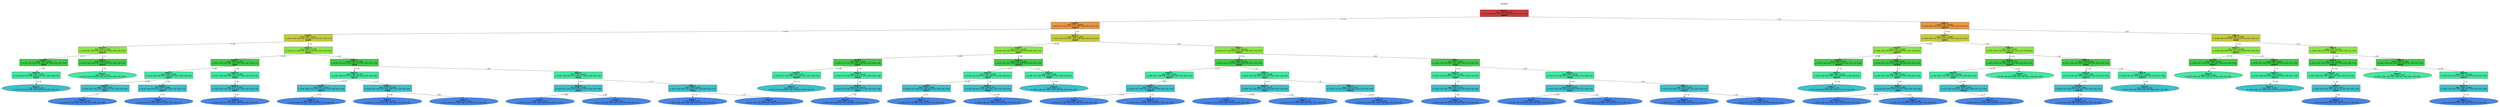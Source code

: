 digraph Tree {
splines=false;
graph [pad=".25", ranksep="0.5", nodesep="1"];
node [shape=rect, style="filled", color="black", fontname="helvetica",fillcolor="white"] ;
edge [fontname="helvetica"] ;
0 [label="pendigits", shape=plaintext];
0:s -> 1:n [style=invis];   
1 [label=<<b> Class=2 </b> <br/> error: 1.000, n=10992 <br/> p: (0.10, 0.10, 0.10, 0.10, 0.10, 0.10, 0.10, 0.10, 0.10, 0.10) <br/><b>input16</b>>, fillcolor="0.000 0.7 0.800", shape="rect"];
2 [label=<<b> Class=4 </b> <br/> error: 0.871, n=6672 <br/> p: (0.01, 0.17, 0.17, 0.15, 0.17, 0.06, 0.08, 0.03, 0.00, 0.15) <br/><b>input15</b>>, fillcolor="0.086 0.7 0.900", shape="rect"];
1:s -> 2:n [label="<= 23"] ;
3 [label=<<b> Class=3 </b> <br/> error: 0.750, n=3117 <br/> p: (0.01, 0.09, 0.00, 0.32, 0.04, 0.13, 0.16, 0.01, 0.01, 0.24) <br/><b>input8</b>>, fillcolor="0.171 0.7 0.800", shape="rect"];
2:s -> 3:n [label="<= 25"] ;
4 [label=<<b> Class=6 </b> <br/> error: 0.313, n=569 <br/> p: (0.04, 0.01, 0.00, 0.02, 0.07, 0.02, 0.83, 0.00, 0.00, 0.00) <br/><b>input10</b>>, fillcolor="0.257 0.7 0.900", shape="rect"];
3:s -> 4:n [label="<= 44"] ;
5 [label=<<b> Class=6 </b> <br/> error: 0.051, n=454 <br/> p: (0.00, 0.02, 0.00, 0.00, 0.00, 0.00, 0.98, 0.00, 0.00, 0.00) <br/><b>input2</b>>, fillcolor="0.343 0.7 0.800", shape="rect"];
4:s -> 5:n [label="<= 11"] ;
6 [label=<<b> Class=6 </b> <br/> error: 0.013, n=438 <br/> p: (0.00, 0.00, 0.00, 0.00, 0.00, 0.00, 1.00, 0.00, 0.00, 0.00) <br/><b>input5</b>>, fillcolor="0.429 0.7 0.900", shape="rect"];
5:s -> 6:n [label="> 83"] ;
7 [label=<<b> Class=6 </b> <br/> error: 0.000, n=432 <br/> p: (0.00, 0.00, 0.00, 0.00, 0.00, 0.00, 1.00, 0.00, 0.00, 0.00) >, fillcolor="0.514 0.7 0.800", shape="oval"];
6:s -> 7:n [label="<= 56"] ;
8 [label=<<b> Class=4 </b> <br/> error: 0.656, n=115 <br/> p: (0.22, 0.00, 0.00, 0.11, 0.34, 0.10, 0.23, 0.00, 0.00, 0.00) <br/><b>input12</b>>, fillcolor="0.343 0.7 0.800", shape="rect"];
4:s -> 8:n [label="> 11"] ;
9 [label=<<b> Class=4 </b> <br/> error: 0.292, n=63 <br/> p: (0.40, 0.00, 0.00, 0.00, 0.60, 0.00, 0.00, 0.00, 0.00, 0.00) >, fillcolor="0.429 0.7 0.900", shape="oval"];
8:s -> 9:n [label="> 43"] ;
10 [label=<<b> Class=3 </b> <br/> error: 0.652, n=2548 <br/> p: (0.00, 0.11, 0.00, 0.38, 0.03, 0.16, 0.01, 0.01, 0.01, 0.30) <br/><b>input5</b>>, fillcolor="0.257 0.7 0.900", shape="rect"];
3:s -> 10:n [label="> 44"] ;
11 [label=<<b> Class=9 </b> <br/> error: 0.523, n=840 <br/> p: (0.01, 0.03, 0.00, 0.01, 0.08, 0.27, 0.02, 0.01, 0.00, 0.57) <br/><b>input7</b>>, fillcolor="0.343 0.7 0.800", shape="rect"];
10:s -> 11:n [label="<= 55"] ;
12 [label=<<b> Class=5 </b> <br/> error: 0.529, n=446 <br/> p: (0.00, 0.05, 0.00, 0.02, 0.05, 0.50, 0.03, 0.00, 0.00, 0.35) <br/><b>input2</b>>, fillcolor="0.429 0.7 0.900", shape="rect"];
11:s -> 12:n [label="<= 59"] ;
13 [label=<<b> Class=9 </b> <br/> error: 0.263, n=137 <br/> p: (0.00, 0.02, 0.00, 0.04, 0.00, 0.07, 0.01, 0.00, 0.01, 0.85) <br/><b>input1</b>>, fillcolor="0.514 0.7 0.800", shape="rect"];
12:s -> 13:n [label="<= 85"] ;
14 [label=<<b> Class=9 </b> <br/> error: 0.176, n=130 <br/> p: (0.00, 0.02, 0.00, 0.00, 0.00, 0.07, 0.01, 0.00, 0.00, 0.90) >, fillcolor="0.600 0.7 0.900", shape="oval"];
13:s -> 14:n [label="> 7"] ;
15 [label=<<b> Class=5 </b> <br/> error: 0.459, n=309 <br/> p: (0.00, 0.06, 0.00, 0.01, 0.07, 0.69, 0.04, 0.00, 0.00, 0.12) <br/><b>input11</b>>, fillcolor="0.514 0.7 0.800", shape="rect"];
12:s -> 15:n [label="> 85"] ;
16 [label=<<b> Class=5 </b> <br/> error: 0.327, n=278 <br/> p: (0.00, 0.00, 0.00, 0.01, 0.08, 0.77, 0.00, 0.00, 0.00, 0.13) >, fillcolor="0.600 0.7 0.900", shape="oval"];
15:s -> 16:n [label="> 37"] ;
17 [label=<<b> Class=9 </b> <br/> error: 0.301, n=394 <br/> p: (0.02, 0.02, 0.00, 0.00, 0.12, 0.01, 0.00, 0.02, 0.00, 0.82) <br/><b>input6</b>>, fillcolor="0.429 0.7 0.900", shape="rect"];
11:s -> 17:n [label="> 59"] ;
18 [label=<<b> Class=9 </b> <br/> error: 0.171, n=341 <br/> p: (0.00, 0.02, 0.00, 0.00, 0.02, 0.01, 0.00, 0.02, 0.00, 0.92) <br/><b>input1</b>>, fillcolor="0.514 0.7 0.800", shape="rect"];
17:s -> 18:n [label="> 58"] ;
19 [label=<<b> Class=9 </b> <br/> error: 0.075, n=321 <br/> p: (0.00, 0.00, 0.00, 0.00, 0.02, 0.02, 0.00, 0.00, 0.00, 0.97) >, fillcolor="0.600 0.7 0.900", shape="oval"];
18:s -> 19:n [label="> 41"] ;
20 [label=<<b> Class=3 </b> <br/> error: 0.553, n=1708 <br/> p: (0.00, 0.14, 0.00, 0.56, 0.00, 0.10, 0.00, 0.01, 0.01, 0.16) <br/><b>input8</b>>, fillcolor="0.343 0.7 0.800", shape="rect"];
10:s -> 20:n [label="> 55"] ;
21 [label=<<b> Class=3 </b> <br/> error: 0.368, n=1255 <br/> p: (0.00, 0.09, 0.00, 0.76, 0.00, 0.08, 0.00, 0.00, 0.00, 0.06) <br/><b>input13</b>>, fillcolor="0.429 0.7 0.900", shape="rect"];
20:s -> 21:n [label="<= 82"] ;
22 [label=<<b> Class=1 </b> <br/> error: 0.212, n=111 <br/> p: (0.04, 0.88, 0.00, 0.06, 0.01, 0.01, 0.00, 0.00, 0.00, 0.00) <br/><b>input16</b>>, fillcolor="0.514 0.7 0.800", shape="rect"];
21:s -> 22:n [label="<= 27"] ;
23 [label=<<b> Class=1 </b> <br/> error: 0.090, n=102 <br/> p: (0.02, 0.96, 0.00, 0.01, 0.01, 0.00, 0.00, 0.00, 0.00, 0.00) >, fillcolor="0.600 0.7 0.900", shape="oval"];
22:s -> 23:n [label="<= 6"] ;
24 [label=<<b> Class=3 </b> <br/> error: 0.278, n=1144 <br/> p: (0.00, 0.02, 0.00, 0.83, 0.00, 0.09, 0.00, 0.00, 0.00, 0.06) <br/><b>input4</b>>, fillcolor="0.514 0.7 0.800", shape="rect"];
21:s -> 24:n [label="> 27"] ;
25 [label=<<b> Class=3 </b> <br/> error: 0.500, n=160 <br/> p: (0.00, 0.11, 0.00, 0.44, 0.01, 0.04, 0.00, 0.01, 0.00, 0.40) >, fillcolor="0.600 0.7 0.900", shape="oval"];
24:s -> 25:n [label="<= 99"] ;
26 [label=<<b> Class=3 </b> <br/> error: 0.173, n=984 <br/> p: (0.00, 0.00, 0.00, 0.89, 0.00, 0.10, 0.00, 0.00, 0.00, 0.01) >, fillcolor="0.600 0.7 0.900", shape="oval"];
24:s -> 26:n [label="> 99"] ;
27 [label=<<b> Class=9 </b> <br/> error: 0.583, n=453 <br/> p: (0.00, 0.28, 0.00, 0.01, 0.00, 0.17, 0.00, 0.04, 0.04, 0.45) <br/><b>input7</b>>, fillcolor="0.429 0.7 0.900", shape="rect"];
20:s -> 27:n [label="> 82"] ;
28 [label=<<b> Class=9 </b> <br/> error: 0.396, n=228 <br/> p: (0.00, 0.01, 0.00, 0.00, 0.00, 0.34, 0.00, 0.00, 0.07, 0.58) <br/><b>input4</b>>, fillcolor="0.514 0.7 0.800", shape="rect"];
27:s -> 28:n [label="<= 77"] ;
29 [label=<<b> Class=9 </b> <br/> error: 0.185, n=141 <br/> p: (0.00, 0.01, 0.00, 0.00, 0.00, 0.00, 0.00, 0.00, 0.11, 0.87) >, fillcolor="0.600 0.7 0.900", shape="oval"];
28:s -> 29:n [label="<= 88"] ;
30 [label=<<b> Class=5 </b> <br/> error: 0.144, n=87 <br/> p: (0.00, 0.00, 0.00, 0.00, 0.00, 0.90, 0.00, 0.00, 0.00, 0.10) >, fillcolor="0.600 0.7 0.900", shape="oval"];
28:s -> 30:n [label="> 88"] ;
31 [label=<<b> Class=1 </b> <br/> error: 0.446, n=225 <br/> p: (0.00, 0.56, 0.00, 0.02, 0.00, 0.00, 0.00, 0.09, 0.00, 0.33) <br/><b>input2</b>>, fillcolor="0.514 0.7 0.800", shape="rect"];
27:s -> 31:n [label="> 77"] ;
32 [label=<<b> Class=1 </b> <br/> error: 0.104, n=126 <br/> p: (0.00, 0.95, 0.00, 0.02, 0.00, 0.00, 0.00, 0.02, 0.00, 0.01) >, fillcolor="0.600 0.7 0.900", shape="oval"];
31:s -> 32:n [label="<= 77"] ;
33 [label=<<b> Class=9 </b> <br/> error: 0.369, n=99 <br/> p: (0.01, 0.05, 0.00, 0.02, 0.01, 0.00, 0.00, 0.17, 0.00, 0.74) >, fillcolor="0.600 0.7 0.900", shape="oval"];
31:s -> 33:n [label="> 77"] ;
34 [label=<<b> Class=2 </b> <br/> error: 0.668, n=3555 <br/> p: (0.00, 0.24, 0.32, 0.01, 0.29, 0.00, 0.02, 0.04, 0.00, 0.07) <br/><b>input5</b>>, fillcolor="0.171 0.7 0.800", shape="rect"];
2:s -> 34:n [label="> 25"] ;
35 [label=<<b> Class=4 </b> <br/> error: 0.377, n=1301 <br/> p: (0.00, 0.03, 0.02, 0.00, 0.77, 0.00, 0.05, 0.02, 0.00, 0.11) <br/><b>input2</b>>, fillcolor="0.257 0.7 0.900", shape="rect"];
34:s -> 35:n [label="<= 35"] ;
36 [label=<<b> Class=9 </b> <br/> error: 0.607, n=203 <br/> p: (0.02, 0.11, 0.11, 0.00, 0.08, 0.00, 0.01, 0.10, 0.00, 0.56) <br/><b>input1</b>>, fillcolor="0.343 0.7 0.800", shape="rect"];
35:s -> 36:n [label="<= 90"] ;
37 [label=<<b> Class=2 </b> <br/> error: 0.678, n=79 <br/> p: (0.03, 0.27, 0.29, 0.00, 0.13, 0.00, 0.01, 0.25, 0.00, 0.03) <br/><b>input10</b>>, fillcolor="0.429 0.7 0.900", shape="rect"];
36:s -> 37:n [label="<= 40"] ;
38 [label=<<b> Class=2 </b> <br/> error: 0.533, n=57 <br/> p: (0.04, 0.37, 0.40, 0.00, 0.18, 0.00, 0.02, 0.00, 0.00, 0.00) >, fillcolor="0.514 0.7 0.800", shape="oval"];
37:s -> 38:n [label="<= 74"] ;
39 [label=<<b> Class=9 </b> <br/> error: 0.190, n=124 <br/> p: (0.02, 0.01, 0.00, 0.00, 0.06, 0.01, 0.01, 0.00, 0.00, 0.90) <br/><b>input8</b>>, fillcolor="0.429 0.7 0.900", shape="rect"];
36:s -> 39:n [label="> 40"] ;
40 [label=<<b> Class=9 </b> <br/> error: 0.102, n=116 <br/> p: (0.02, 0.01, 0.00, 0.00, 0.01, 0.01, 0.00, 0.00, 0.00, 0.96) <br/><b>input9</b>>, fillcolor="0.514 0.7 0.800", shape="rect"];
39:s -> 40:n [label="> 47"] ;
41 [label=<<b> Class=9 </b> <br/> error: 0.023, n=106 <br/> p: (0.00, 0.00, 0.00, 0.00, 0.01, 0.00, 0.00, 0.00, 0.00, 0.99) >, fillcolor="0.600 0.7 0.900", shape="oval"];
40:s -> 41:n [label="> 65"] ;
42 [label=<<b> Class=4 </b> <br/> error: 0.195, n=1098 <br/> p: (0.00, 0.01, 0.01, 0.00, 0.90, 0.00, 0.05, 0.00, 0.00, 0.02) <br/><b>input16</b>>, fillcolor="0.343 0.7 0.800", shape="rect"];
35:s -> 42:n [label="> 90"] ;
43 [label=<<b> Class=4 </b> <br/> error: 0.101, n=1032 <br/> p: (0.00, 0.01, 0.00, 0.00, 0.96, 0.00, 0.00, 0.00, 0.00, 0.02) <br/><b>input8</b>>, fillcolor="0.429 0.7 0.900", shape="rect"];
42:s -> 43:n [label="<= 0"] ;
44 [label=<<b> Class=4 </b> <br/> error: 0.024, n=939 <br/> p: (0.00, 0.00, 0.00, 0.00, 0.99, 0.00, 0.01, 0.00, 0.00, 0.00) <br/><b>input12</b>>, fillcolor="0.514 0.7 0.800", shape="rect"];
43:s -> 44:n [label="<= 55"] ;
45 [label=<<b> Class=4 </b> <br/> error: 0.007, n=932 <br/> p: (0.00, 0.00, 0.00, 0.00, 1.00, 0.00, 0.00, 0.00, 0.00, 0.00) >, fillcolor="0.600 0.7 0.900", shape="oval"];
44:s -> 45:n [label="> 21"] ;
46 [label=<<b> Class=4 </b> <br/> error: 0.448, n=93 <br/> p: (0.00, 0.06, 0.01, 0.00, 0.61, 0.00, 0.00, 0.05, 0.00, 0.26) <br/><b>input8</b>>, fillcolor="0.514 0.7 0.800", shape="rect"];
43:s -> 46:n [label="> 55"] ;
47 [label=<<b> Class=4 </b> <br/> error: 0.330, n=81 <br/> p: (0.00, 0.06, 0.00, 0.00, 0.70, 0.00, 0.00, 0.00, 0.00, 0.23) >, fillcolor="0.600 0.7 0.900", shape="oval"];
46:s -> 47:n [label="<= 89"] ;
48 [label=<<b> Class=6 </b> <br/> error: 0.263, n=66 <br/> p: (0.00, 0.14, 0.03, 0.00, 0.00, 0.00, 0.82, 0.00, 0.00, 0.02) <br/><b>input8</b>>, fillcolor="0.429 0.7 0.900", shape="rect"];
42:s -> 48:n [label="> 0"] ;
49 [label=<<b> Class=6 </b> <br/> error: 0.068, n=55 <br/> p: (0.00, 0.00, 0.04, 0.00, 0.00, 0.00, 0.96, 0.00, 0.00, 0.00) >, fillcolor="0.514 0.7 0.800", shape="oval"];
48:s -> 49:n [label="<= 43"] ;
50 [label=<<b> Class=2 </b> <br/> error: 0.519, n=2254 <br/> p: (0.00, 0.37, 0.49, 0.02, 0.01, 0.00, 0.00, 0.06, 0.00, 0.05) <br/><b>input11</b>>, fillcolor="0.257 0.7 0.900", shape="rect"];
34:s -> 50:n [label="> 35"] ;
51 [label=<<b> Class=2 </b> <br/> error: 0.264, n=1379 <br/> p: (0.00, 0.20, 0.78, 0.00, 0.00, 0.00, 0.00, 0.02, 0.00, 0.00) <br/><b>input9</b>>, fillcolor="0.343 0.7 0.800", shape="rect"];
50:s -> 51:n [label="<= 38"] ;
52 [label=<<b> Class=2 </b> <br/> error: 0.057, n=531 <br/> p: (0.00, 0.02, 0.98, 0.00, 0.00, 0.00, 0.00, 0.00, 0.00, 0.00) <br/><b>input15</b>>, fillcolor="0.429 0.7 0.900", shape="rect"];
51:s -> 52:n [label="<= 15"] ;
53 [label=<<b> Class=2 </b> <br/> error: 0.038, n=527 <br/> p: (0.00, 0.02, 0.98, 0.00, 0.00, 0.00, 0.00, 0.00, 0.00, 0.00) <br/><b>input10</b>>, fillcolor="0.514 0.7 0.800", shape="rect"];
52:s -> 53:n [label="> 68"] ;
54 [label=<<b> Class=2 </b> <br/> error: 0.069, n=243 <br/> p: (0.00, 0.04, 0.96, 0.00, 0.00, 0.00, 0.00, 0.00, 0.00, 0.00) >, fillcolor="0.600 0.7 0.900", shape="oval"];
53:s -> 54:n [label="<= 11"] ;
55 [label=<<b> Class=2 </b> <br/> error: 0.000, n=284 <br/> p: (0.00, 0.00, 1.00, 0.00, 0.00, 0.00, 0.00, 0.00, 0.00, 0.00) >, fillcolor="0.600 0.7 0.900", shape="oval"];
53:s -> 55:n [label="> 11"] ;
56 [label=<<b> Class=2 </b> <br/> error: 0.325, n=848 <br/> p: (0.00, 0.32, 0.65, 0.00, 0.00, 0.00, 0.00, 0.02, 0.00, 0.00) <br/><b>input2</b>>, fillcolor="0.429 0.7 0.900", shape="rect"];
51:s -> 56:n [label="> 15"] ;
57 [label=<<b> Class=1 </b> <br/> error: 0.307, n=437 <br/> p: (0.00, 0.51, 0.49, 0.00, 0.00, 0.00, 0.00, 0.00, 0.00, 0.00) <br/><b>input5</b>>, fillcolor="0.514 0.7 0.800", shape="rect"];
56:s -> 57:n [label="<= 73"] ;
58 [label=<<b> Class=1 </b> <br/> error: 0.250, n=191 <br/> p: (0.00, 0.74, 0.26, 0.00, 0.00, 0.00, 0.00, 0.00, 0.00, 0.00) >, fillcolor="0.600 0.7 0.900", shape="oval"];
57:s -> 58:n [label="<= 65"] ;
59 [label=<<b> Class=2 </b> <br/> error: 0.287, n=246 <br/> p: (0.00, 0.33, 0.66, 0.00, 0.00, 0.00, 0.00, 0.00, 0.00, 0.00) >, fillcolor="0.600 0.7 0.900", shape="oval"];
57:s -> 59:n [label="> 65"] ;
60 [label=<<b> Class=2 </b> <br/> error: 0.253, n=411 <br/> p: (0.00, 0.12, 0.83, 0.00, 0.00, 0.00, 0.00, 0.05, 0.00, 0.00) <br/><b>input16</b>>, fillcolor="0.514 0.7 0.800", shape="rect"];
56:s -> 60:n [label="> 73"] ;
61 [label=<<b> Class=2 </b> <br/> error: 0.210, n=394 <br/> p: (0.00, 0.12, 0.86, 0.01, 0.00, 0.00, 0.00, 0.02, 0.00, 0.00) >, fillcolor="0.600 0.7 0.900", shape="oval"];
60:s -> 61:n [label="<= 18"] ;
62 [label=<<b> Class=1 </b> <br/> error: 0.532, n=875 <br/> p: (0.00, 0.62, 0.03, 0.05, 0.03, 0.00, 0.00, 0.12, 0.00, 0.14) <br/><b>input7</b>>, fillcolor="0.343 0.7 0.800", shape="rect"];
50:s -> 62:n [label="> 38"] ;
63 [label=<<b> Class=9 </b> <br/> error: 0.399, n=135 <br/> p: (0.00, 0.03, 0.04, 0.04, 0.11, 0.01, 0.01, 0.00, 0.00, 0.76) <br/><b>input8</b>>, fillcolor="0.429 0.7 0.900", shape="rect"];
62:s -> 63:n [label="<= 50"] ;
64 [label=<<b> Class=9 </b> <br/> error: 0.042, n=101 <br/> p: (0.00, 0.02, 0.00, 0.00, 0.00, 0.00, 0.00, 0.00, 0.00, 0.98) <br/><b>input12</b>>, fillcolor="0.514 0.7 0.800", shape="rect"];
63:s -> 64:n [label="> 73"] ;
65 [label=<<b> Class=9 </b> <br/> error: 0.000, n=96 <br/> p: (0.00, 0.00, 0.00, 0.00, 0.00, 0.00, 0.00, 0.00, 0.00, 1.00) >, fillcolor="0.600 0.7 0.900", shape="oval"];
64:s -> 65:n [label="> 48"] ;
66 [label=<<b> Class=1 </b> <br/> error: 0.406, n=740 <br/> p: (0.00, 0.73, 0.02, 0.05, 0.02, 0.00, 0.00, 0.15, 0.00, 0.02) <br/><b>input4</b>>, fillcolor="0.429 0.7 0.900", shape="rect"];
62:s -> 66:n [label="> 50"] ;
67 [label=<<b> Class=1 </b> <br/> error: 0.132, n=533 <br/> p: (0.00, 0.94, 0.00, 0.00, 0.03, 0.00, 0.00, 0.00, 0.00, 0.03) <br/><b>input2</b>>, fillcolor="0.514 0.7 0.800", shape="rect"];
66:s -> 67:n [label="<= 84"] ;
68 [label=<<b> Class=1 </b> <br/> error: 0.021, n=445 <br/> p: (0.00, 0.99, 0.00, 0.00, 0.00, 0.00, 0.00, 0.00, 0.00, 0.00) >, fillcolor="0.600 0.7 0.900", shape="oval"];
67:s -> 68:n [label="<= 67"] ;
69 [label=<<b> Class=1 </b> <br/> error: 0.428, n=88 <br/> p: (0.01, 0.66, 0.00, 0.00, 0.16, 0.00, 0.00, 0.02, 0.00, 0.15) >, fillcolor="0.600 0.7 0.900", shape="oval"];
67:s -> 69:n [label="> 67"] ;
70 [label=<<b> Class=7 </b> <br/> error: 0.544, n=207 <br/> p: (0.00, 0.20, 0.09, 0.19, 0.00, 0.00, 0.00, 0.51, 0.00, 0.01) <br/><b>input14</b>>, fillcolor="0.514 0.7 0.800", shape="rect"];
66:s -> 70:n [label="> 84"] ;
71 [label=<<b> Class=3 </b> <br/> error: 0.585, n=106 <br/> p: (0.00, 0.26, 0.17, 0.36, 0.00, 0.00, 0.00, 0.21, 0.00, 0.00) >, fillcolor="0.600 0.7 0.900", shape="oval"];
70:s -> 71:n [label="<= 19"] ;
72 [label=<<b> Class=7 </b> <br/> error: 0.246, n=101 <br/> p: (0.00, 0.13, 0.00, 0.01, 0.00, 0.00, 0.00, 0.83, 0.00, 0.03) >, fillcolor="0.600 0.7 0.900", shape="oval"];
70:s -> 72:n [label="> 19"] ;
73 [label=<<b> Class=0 </b> <br/> error: 0.720, n=4320 <br/> p: (0.25, 0.00, 0.00, 0.01, 0.00, 0.15, 0.12, 0.22, 0.24, 0.01) <br/><b>input14</b>>, fillcolor="0.086 0.7 0.900", shape="rect"];
1:s -> 73:n [label="> 23"] ;
74 [label=<<b> Class=7 </b> <br/> error: 0.571, n=2060 <br/> p: (0.04, 0.00, 0.01, 0.01, 0.00, 0.00, 0.24, 0.46, 0.22, 0.01) <br/><b>input1</b>>, fillcolor="0.171 0.7 0.800", shape="rect"];
73:s -> 74:n [label="<= 63"] ;
75 [label=<<b> Class=7 </b> <br/> error: 0.232, n=1083 <br/> p: (0.00, 0.00, 0.02, 0.02, 0.00, 0.00, 0.01, 0.87, 0.08, 0.01) <br/><b>input15</b>>, fillcolor="0.257 0.7 0.900", shape="rect"];
74:s -> 75:n [label="<= 40"] ;
76 [label=<<b> Class=8 </b> <br/> error: 0.566, n=153 <br/> p: (0.00, 0.00, 0.00, 0.12, 0.00, 0.01, 0.04, 0.37, 0.42, 0.04) <br/><b>input14</b>>, fillcolor="0.343 0.7 0.800", shape="rect"];
75:s -> 76:n [label="<= 28"] ;
77 [label=<<b> Class=7 </b> <br/> error: 0.392, n=116 <br/> p: (0.00, 0.00, 0.00, 0.00, 0.00, 0.00, 0.05, 0.48, 0.46, 0.01) <br/><b>input16</b>>, fillcolor="0.429 0.7 0.900", shape="rect"];
76:s -> 77:n [label="> 22"] ;
78 [label=<<b> Class=7 </b> <br/> error: 0.352, n=84 <br/> p: (0.00, 0.00, 0.00, 0.00, 0.00, 0.00, 0.07, 0.67, 0.26, 0.00) >, fillcolor="0.514 0.7 0.800", shape="oval"];
77:s -> 78:n [label="<= 63"] ;
79 [label=<<b> Class=7 </b> <br/> error: 0.093, n=930 <br/> p: (0.00, 0.00, 0.02, 0.00, 0.00, 0.00, 0.00, 0.96, 0.02, 0.00) <br/><b>input14</b>>, fillcolor="0.343 0.7 0.800", shape="rect"];
75:s -> 79:n [label="> 28"] ;
80 [label=<<b> Class=7 </b> <br/> error: 0.057, n=913 <br/> p: (0.00, 0.00, 0.00, 0.00, 0.00, 0.00, 0.00, 0.98, 0.02, 0.00) <br/><b>input4</b>>, fillcolor="0.429 0.7 0.900", shape="rect"];
79:s -> 80:n [label="> 1"] ;
81 [label=<<b> Class=7 </b> <br/> error: 0.026, n=891 <br/> p: (0.00, 0.00, 0.00, 0.00, 0.00, 0.00, 0.00, 0.99, 0.01, 0.00) <br/><b>input2</b>>, fillcolor="0.514 0.7 0.800", shape="rect"];
80:s -> 81:n [label="> 87"] ;
82 [label=<<b> Class=7 </b> <br/> error: 0.145, n=107 <br/> p: (0.00, 0.00, 0.02, 0.00, 0.00, 0.00, 0.01, 0.93, 0.05, 0.00) >, fillcolor="0.600 0.7 0.900", shape="oval"];
81:s -> 82:n [label="<= 81"] ;
83 [label=<<b> Class=7 </b> <br/> error: 0.000, n=784 <br/> p: (0.00, 0.00, 0.00, 0.00, 0.00, 0.00, 0.00, 1.00, 0.00, 0.00) >, fillcolor="0.600 0.7 0.900", shape="oval"];
81:s -> 83:n [label="> 81"] ;
84 [label=<<b> Class=6 </b> <br/> error: 0.467, n=977 <br/> p: (0.07, 0.00, 0.00, 0.01, 0.00, 0.01, 0.51, 0.01, 0.38, 0.01) <br/><b>input15</b>>, fillcolor="0.257 0.7 0.900", shape="rect"];
74:s -> 84:n [label="> 40"] ;
85 [label=<<b> Class=6 </b> <br/> error: 0.256, n=578 <br/> p: (0.01, 0.00, 0.00, 0.01, 0.00, 0.01, 0.85, 0.00, 0.10, 0.02) <br/><b>input10</b>>, fillcolor="0.343 0.7 0.800", shape="rect"];
84:s -> 85:n [label="<= 54"] ;
86 [label=<<b> Class=6 </b> <br/> error: 0.114, n=519 <br/> p: (0.01, 0.00, 0.00, 0.00, 0.00, 0.00, 0.94, 0.00, 0.04, 0.00) <br/><b>input7</b>>, fillcolor="0.429 0.7 0.900", shape="rect"];
85:s -> 86:n [label="<= 30"] ;
87 [label=<<b> Class=6 </b> <br/> error: 0.048, n=500 <br/> p: (0.01, 0.00, 0.00, 0.00, 0.00, 0.00, 0.98, 0.00, 0.01, 0.00) <br/><b>input16</b>>, fillcolor="0.514 0.7 0.800", shape="rect"];
86:s -> 87:n [label="<= 44"] ;
88 [label=<<b> Class=6 </b> <br/> error: 0.016, n=480 <br/> p: (0.00, 0.00, 0.00, 0.00, 0.00, 0.00, 0.99, 0.00, 0.01, 0.00) >, fillcolor="0.600 0.7 0.900", shape="oval"];
87:s -> 88:n [label="<= 57"] ;
89 [label=<<b> Class=8 </b> <br/> error: 0.483, n=59 <br/> p: (0.00, 0.00, 0.00, 0.08, 0.00, 0.08, 0.02, 0.00, 0.61, 0.20) >, fillcolor="0.429 0.7 0.900", shape="oval"];
85:s -> 89:n [label="> 30"] ;
90 [label=<<b> Class=8 </b> <br/> error: 0.275, n=399 <br/> p: (0.17, 0.00, 0.01, 0.00, 0.00, 0.00, 0.01, 0.02, 0.80, 0.00) <br/><b>input7</b>>, fillcolor="0.343 0.7 0.800", shape="rect"];
84:s -> 90:n [label="> 54"] ;
91 [label=<<b> Class=0 </b> <br/> error: 0.298, n=90 <br/> p: (0.74, 0.00, 0.00, 0.00, 0.00, 0.00, 0.04, 0.00, 0.21, 0.00) <br/><b>input13</b>>, fillcolor="0.429 0.7 0.900", shape="rect"];
90:s -> 91:n [label="<= 24"] ;
92 [label=<<b> Class=0 </b> <br/> error: 0.078, n=69 <br/> p: (0.96, 0.00, 0.00, 0.00, 0.00, 0.00, 0.04, 0.00, 0.00, 0.00) <br/><b>input16</b>>, fillcolor="0.514 0.7 0.800", shape="rect"];
91:s -> 92:n [label="> 57"] ;
93 [label=<<b> Class=0 </b> <br/> error: 0.000, n=66 <br/> p: (1.00, 0.00, 0.00, 0.00, 0.00, 0.00, 0.00, 0.00, 0.00, 0.00) >, fillcolor="0.600 0.7 0.900", shape="oval"];
92:s -> 93:n [label="> 32"] ;
94 [label=<<b> Class=8 </b> <br/> error: 0.071, n=309 <br/> p: (0.00, 0.00, 0.01, 0.00, 0.00, 0.00, 0.00, 0.02, 0.97, 0.00) <br/><b>input16</b>>, fillcolor="0.429 0.7 0.900", shape="rect"];
90:s -> 94:n [label="> 24"] ;
95 [label=<<b> Class=8 </b> <br/> error: 0.010, n=298 <br/> p: (0.00, 0.00, 0.00, 0.00, 0.00, 0.00, 0.00, 0.00, 1.00, 0.00) >, fillcolor="0.514 0.7 0.800", shape="oval"];
94:s -> 95:n [label="> 48"] ;
96 [label=<<b> Class=0 </b> <br/> error: 0.486, n=2260 <br/> p: (0.45, 0.00, 0.00, 0.00, 0.00, 0.28, 0.00, 0.00, 0.26, 0.01) <br/><b>input9</b>>, fillcolor="0.171 0.7 0.800", shape="rect"];
73:s -> 96:n [label="> 63"] ;
97 [label=<<b> Class=5 </b> <br/> error: 0.297, n=1008 <br/> p: (0.00, 0.00, 0.00, 0.00, 0.00, 0.61, 0.00, 0.00, 0.39, 0.00) <br/><b>input15</b>>, fillcolor="0.257 0.7 0.900", shape="rect"];
96:s -> 97:n [label="<= 31"] ;
98 [label=<<b> Class=8 </b> <br/> error: 0.040, n=376 <br/> p: (0.00, 0.00, 0.00, 0.00, 0.00, 0.02, 0.00, 0.00, 0.98, 0.00) <br/><b>input13</b>>, fillcolor="0.343 0.7 0.800", shape="rect"];
97:s -> 98:n [label="<= 79"] ;
99 [label=<<b> Class=8 </b> <br/> error: 0.000, n=361 <br/> p: (0.00, 0.00, 0.00, 0.00, 0.00, 0.00, 0.00, 0.00, 1.00, 0.00) >, fillcolor="0.429 0.7 0.900", shape="oval"];
98:s -> 99:n [label="> 49"] ;
100 [label=<<b> Class=5 </b> <br/> error: 0.083, n=632 <br/> p: (0.00, 0.00, 0.00, 0.00, 0.00, 0.96, 0.00, 0.00, 0.04, 0.00) <br/><b>input14</b>>, fillcolor="0.343 0.7 0.800", shape="rect"];
97:s -> 100:n [label="> 79"] ;
101 [label=<<b> Class=5 </b> <br/> error: 0.026, n=607 <br/> p: (0.00, 0.00, 0.00, 0.00, 0.00, 0.99, 0.00, 0.00, 0.01, 0.00) <br/><b>input11</b>>, fillcolor="0.429 0.7 0.900", shape="rect"];
100:s -> 101:n [label="> 73"] ;
102 [label=<<b> Class=5 </b> <br/> error: 0.011, n=602 <br/> p: (0.00, 0.00, 0.00, 0.00, 0.00, 1.00, 0.00, 0.00, 0.00, 0.00) >, fillcolor="0.514 0.7 0.800", shape="oval"];
101:s -> 102:n [label="<= 36"] ;
103 [label=<<b> Class=0 </b> <br/> error: 0.249, n=1252 <br/> p: (0.82, 0.00, 0.00, 0.00, 0.00, 0.01, 0.00, 0.00, 0.15, 0.02) <br/><b>input9</b>>, fillcolor="0.257 0.7 0.900", shape="rect"];
96:s -> 103:n [label="> 31"] ;
104 [label=<<b> Class=8 </b> <br/> error: 0.252, n=190 <br/> p: (0.10, 0.00, 0.00, 0.00, 0.00, 0.07, 0.00, 0.00, 0.83, 0.00) <br/><b>input12</b>>, fillcolor="0.343 0.7 0.800", shape="rect"];
103:s -> 104:n [label="<= 58"] ;
105 [label=<<b> Class=8 </b> <br/> error: 0.383, n=95 <br/> p: (0.20, 0.00, 0.00, 0.00, 0.00, 0.15, 0.00, 0.00, 0.65, 0.00) <br/><b>input7</b>>, fillcolor="0.429 0.7 0.900", shape="rect"];
104:s -> 105:n [label="<= 64"] ;
106 [label=<<b> Class=8 </b> <br/> error: 0.212, n=73 <br/> p: (0.00, 0.00, 0.00, 0.00, 0.00, 0.19, 0.00, 0.00, 0.81, 0.00) <br/><b>input4</b>>, fillcolor="0.514 0.7 0.800", shape="rect"];
105:s -> 106:n [label="> 48"] ;
107 [label=<<b> Class=8 </b> <br/> error: 0.000, n=56 <br/> p: (0.00, 0.00, 0.00, 0.00, 0.00, 0.00, 0.00, 0.00, 1.00, 0.00) >, fillcolor="0.600 0.7 0.900", shape="oval"];
106:s -> 107:n [label="> 66"] ;
108 [label=<<b> Class=8 </b> <br/> error: 0.000, n=95 <br/> p: (0.00, 0.00, 0.00, 0.00, 0.00, 0.00, 0.00, 0.00, 1.00, 0.00) >, fillcolor="0.429 0.7 0.900", shape="oval"];
104:s -> 108:n [label="> 64"] ;
109 [label=<<b> Class=0 </b> <br/> error: 0.103, n=1062 <br/> p: (0.95, 0.00, 0.00, 0.00, 0.00, 0.00, 0.00, 0.00, 0.03, 0.02) <br/><b>input8</b>>, fillcolor="0.343 0.7 0.800", shape="rect"];
103:s -> 109:n [label="> 58"] ;
110 [label=<<b> Class=0 </b> <br/> error: 0.037, n=1010 <br/> p: (0.98, 0.00, 0.00, 0.00, 0.00, 0.00, 0.00, 0.00, 0.02, 0.00) <br/><b>input11</b>>, fillcolor="0.429 0.7 0.900", shape="rect"];
109:s -> 110:n [label="<= 29"] ;
111 [label=<<b> Class=0 </b> <br/> error: 0.026, n=1002 <br/> p: (0.99, 0.00, 0.00, 0.00, 0.00, 0.00, 0.00, 0.00, 0.01, 0.00) <br/><b>input3</b>>, fillcolor="0.514 0.7 0.800", shape="rect"];
110:s -> 111:n [label="> 47"] ;
112 [label=<<b> Class=0 </b> <br/> error: 0.009, n=978 <br/> p: (1.00, 0.00, 0.00, 0.00, 0.00, 0.00, 0.00, 0.00, 0.00, 0.00) >, fillcolor="0.600 0.7 0.900", shape="oval"];
111:s -> 112:n [label="<= 31"] ;

}